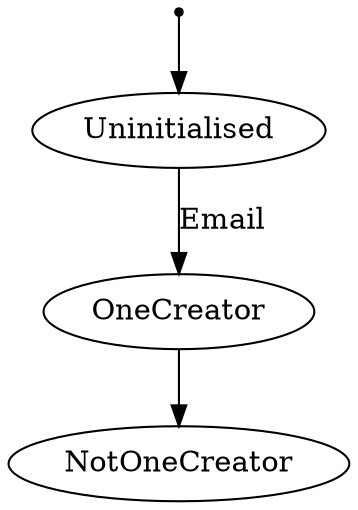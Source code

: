digraph ev_stm {
    NotOneCreator[label="NotOneCreator"][shape="ellipse"];
    OneCreator[label="OneCreator"][shape="ellipse"];
    Uninitialised[label="Uninitialised"][shape="ellipse"];
    _start[label="_start"][shape="point"];
    _start -> Uninitialised[label=""];
    Uninitialised -> OneCreator[label="Email\n"];
    OneCreator -> NotOneCreator[label=""];
}

